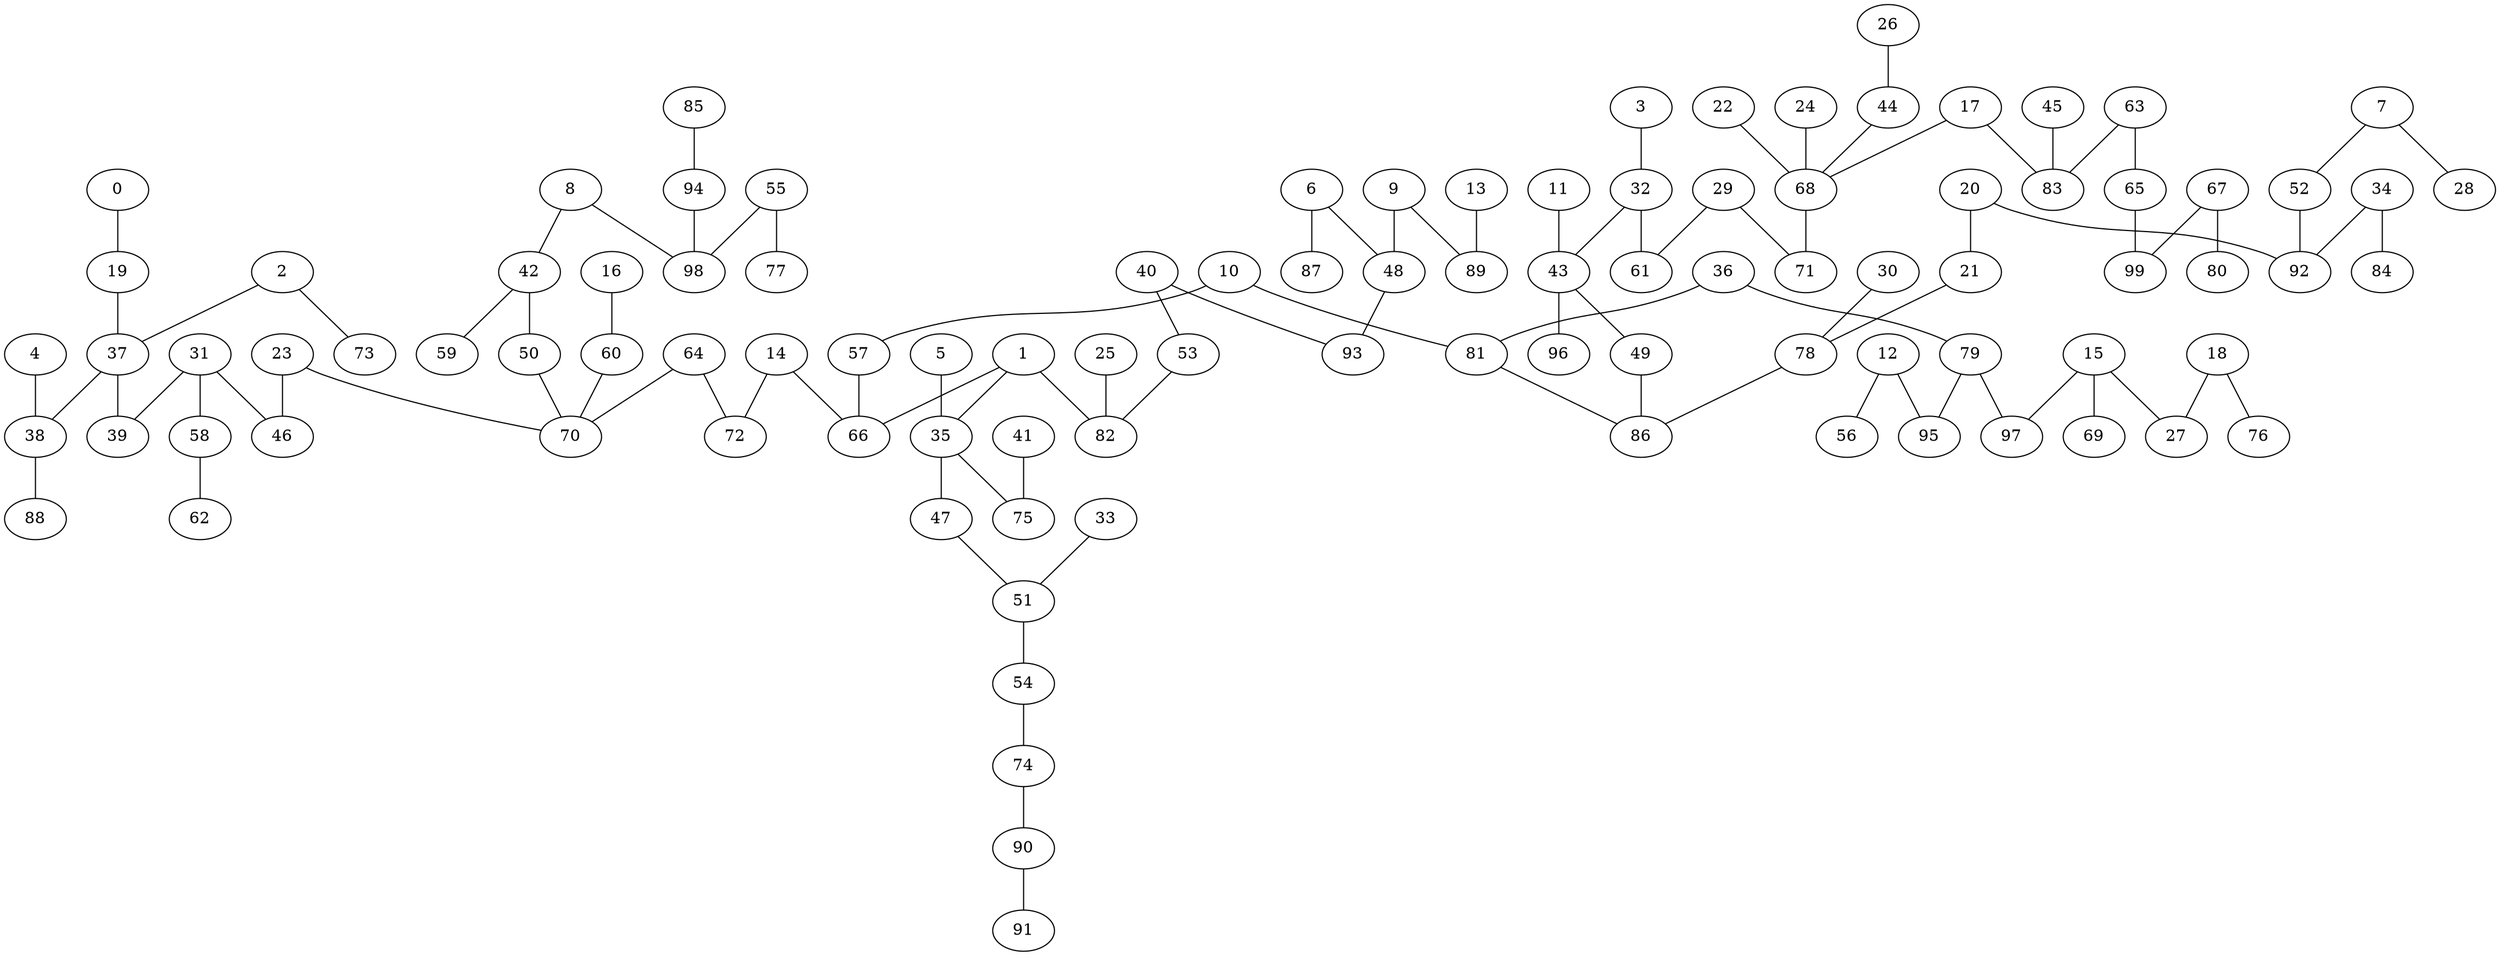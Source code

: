 strict graph {
0;
1;
2;
3;
4;
5;
6;
7;
8;
9;
10;
11;
12;
13;
14;
15;
16;
17;
18;
19;
20;
21;
22;
23;
24;
25;
26;
27;
28;
29;
30;
31;
32;
33;
34;
35;
36;
37;
38;
39;
40;
41;
42;
43;
44;
45;
46;
47;
48;
49;
50;
51;
52;
53;
54;
55;
56;
57;
58;
59;
60;
61;
62;
63;
64;
65;
66;
67;
68;
69;
70;
71;
72;
73;
74;
75;
76;
77;
78;
79;
80;
81;
82;
83;
84;
85;
86;
87;
88;
89;
90;
91;
92;
93;
94;
95;
96;
97;
98;
99;
0 -- 19;
1 -- 35;
1 -- 82;
1 -- 66;
2 -- 73;
2 -- 37;
3 -- 32;
4 -- 38;
5 -- 35;
6 -- 87;
6 -- 48;
7 -- 28;
7 -- 52;
8 -- 98;
8 -- 42;
9 -- 89;
9 -- 48;
10 -- 57;
10 -- 81;
11 -- 43;
12 -- 56;
12 -- 95;
13 -- 89;
14 -- 72;
14 -- 66;
15 -- 69;
15 -- 27;
15 -- 97;
16 -- 60;
17 -- 68;
17 -- 83;
18 -- 76;
18 -- 27;
19 -- 37;
20 -- 92;
20 -- 21;
21 -- 78;
22 -- 68;
23 -- 46;
23 -- 70;
24 -- 68;
25 -- 82;
26 -- 44;
29 -- 61;
29 -- 71;
30 -- 78;
31 -- 58;
31 -- 39;
31 -- 46;
32 -- 43;
32 -- 61;
33 -- 51;
34 -- 84;
34 -- 92;
35 -- 75;
35 -- 47;
36 -- 79;
36 -- 81;
37 -- 38;
37 -- 39;
38 -- 88;
40 -- 93;
40 -- 53;
41 -- 75;
42 -- 59;
42 -- 50;
43 -- 96;
43 -- 49;
44 -- 68;
45 -- 83;
47 -- 51;
48 -- 93;
49 -- 86;
50 -- 70;
51 -- 54;
52 -- 92;
53 -- 82;
54 -- 74;
55 -- 77;
55 -- 98;
57 -- 66;
58 -- 62;
60 -- 70;
63 -- 83;
63 -- 65;
64 -- 70;
64 -- 72;
65 -- 99;
67 -- 80;
67 -- 99;
68 -- 71;
74 -- 90;
78 -- 86;
79 -- 95;
79 -- 97;
81 -- 86;
85 -- 94;
90 -- 91;
94 -- 98;
}

